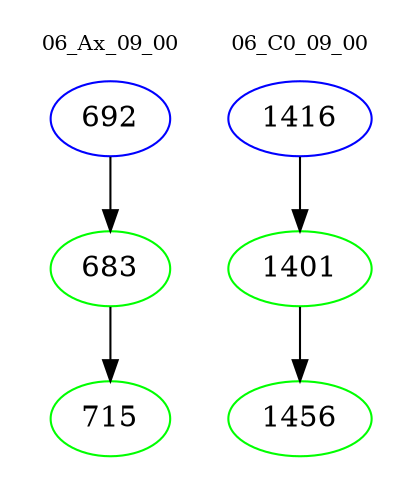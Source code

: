 digraph{
subgraph cluster_0 {
color = white
label = "06_Ax_09_00";
fontsize=10;
T0_692 [label="692", color="blue"]
T0_692 -> T0_683 [color="black"]
T0_683 [label="683", color="green"]
T0_683 -> T0_715 [color="black"]
T0_715 [label="715", color="green"]
}
subgraph cluster_1 {
color = white
label = "06_C0_09_00";
fontsize=10;
T1_1416 [label="1416", color="blue"]
T1_1416 -> T1_1401 [color="black"]
T1_1401 [label="1401", color="green"]
T1_1401 -> T1_1456 [color="black"]
T1_1456 [label="1456", color="green"]
}
}
